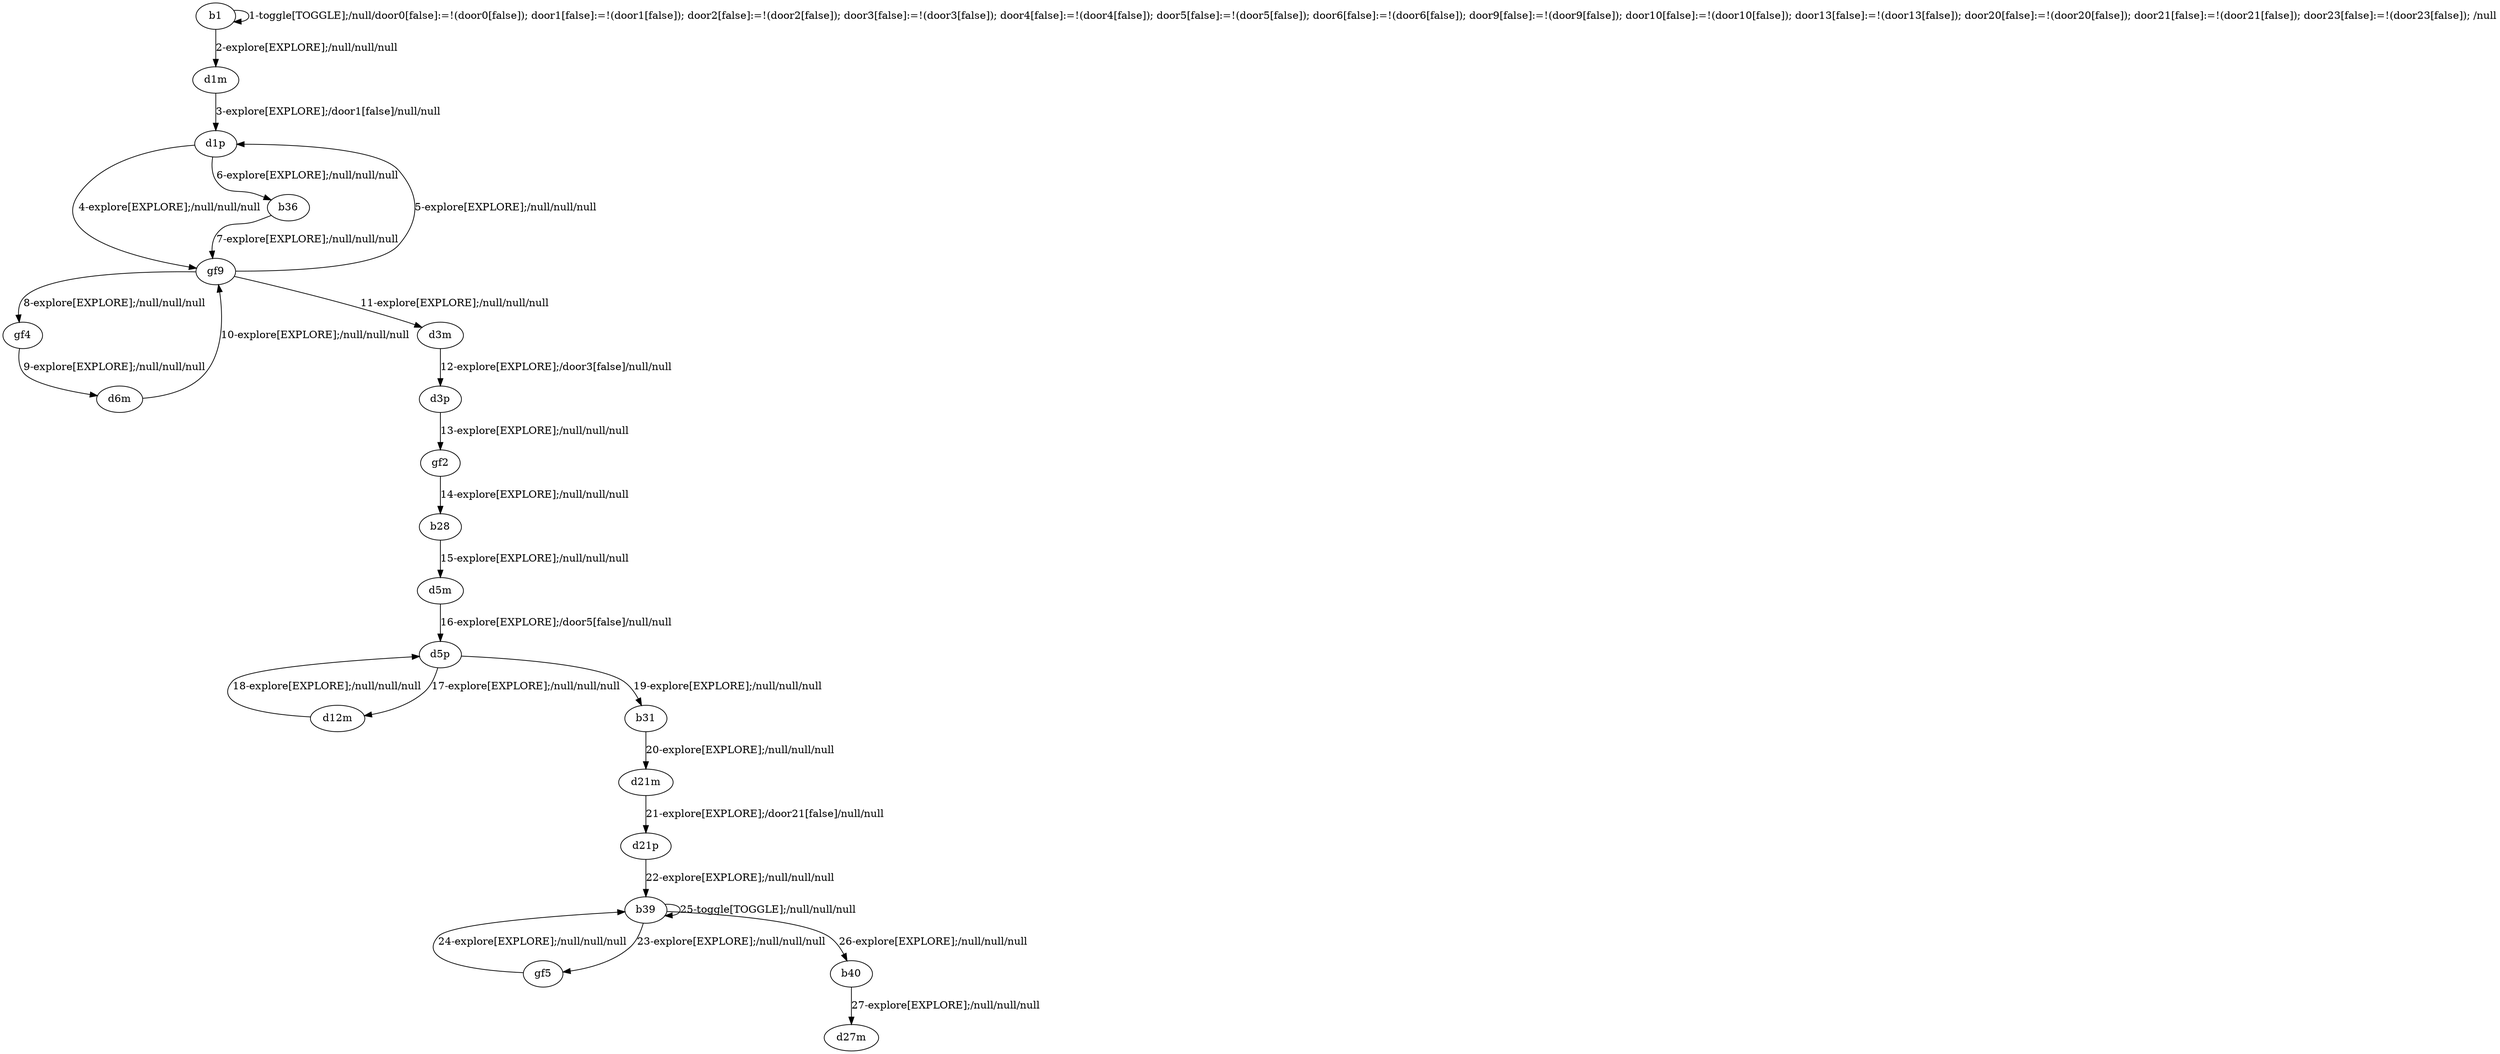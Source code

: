 # Total number of goals covered by this test: 7
# gf5 --> b39
# b40 --> d27m
# b39 --> gf5
# d21m --> d21p
# b39 --> b40
# b39 --> b39
# d21p --> b39

digraph g {
"b1" -> "b1" [label = "1-toggle[TOGGLE];/null/door0[false]:=!(door0[false]); door1[false]:=!(door1[false]); door2[false]:=!(door2[false]); door3[false]:=!(door3[false]); door4[false]:=!(door4[false]); door5[false]:=!(door5[false]); door6[false]:=!(door6[false]); door9[false]:=!(door9[false]); door10[false]:=!(door10[false]); door13[false]:=!(door13[false]); door20[false]:=!(door20[false]); door21[false]:=!(door21[false]); door23[false]:=!(door23[false]); /null"];
"b1" -> "d1m" [label = "2-explore[EXPLORE];/null/null/null"];
"d1m" -> "d1p" [label = "3-explore[EXPLORE];/door1[false]/null/null"];
"d1p" -> "gf9" [label = "4-explore[EXPLORE];/null/null/null"];
"gf9" -> "d1p" [label = "5-explore[EXPLORE];/null/null/null"];
"d1p" -> "b36" [label = "6-explore[EXPLORE];/null/null/null"];
"b36" -> "gf9" [label = "7-explore[EXPLORE];/null/null/null"];
"gf9" -> "gf4" [label = "8-explore[EXPLORE];/null/null/null"];
"gf4" -> "d6m" [label = "9-explore[EXPLORE];/null/null/null"];
"d6m" -> "gf9" [label = "10-explore[EXPLORE];/null/null/null"];
"gf9" -> "d3m" [label = "11-explore[EXPLORE];/null/null/null"];
"d3m" -> "d3p" [label = "12-explore[EXPLORE];/door3[false]/null/null"];
"d3p" -> "gf2" [label = "13-explore[EXPLORE];/null/null/null"];
"gf2" -> "b28" [label = "14-explore[EXPLORE];/null/null/null"];
"b28" -> "d5m" [label = "15-explore[EXPLORE];/null/null/null"];
"d5m" -> "d5p" [label = "16-explore[EXPLORE];/door5[false]/null/null"];
"d5p" -> "d12m" [label = "17-explore[EXPLORE];/null/null/null"];
"d12m" -> "d5p" [label = "18-explore[EXPLORE];/null/null/null"];
"d5p" -> "b31" [label = "19-explore[EXPLORE];/null/null/null"];
"b31" -> "d21m" [label = "20-explore[EXPLORE];/null/null/null"];
"d21m" -> "d21p" [label = "21-explore[EXPLORE];/door21[false]/null/null"];
"d21p" -> "b39" [label = "22-explore[EXPLORE];/null/null/null"];
"b39" -> "gf5" [label = "23-explore[EXPLORE];/null/null/null"];
"gf5" -> "b39" [label = "24-explore[EXPLORE];/null/null/null"];
"b39" -> "b39" [label = "25-toggle[TOGGLE];/null/null/null"];
"b39" -> "b40" [label = "26-explore[EXPLORE];/null/null/null"];
"b40" -> "d27m" [label = "27-explore[EXPLORE];/null/null/null"];
}